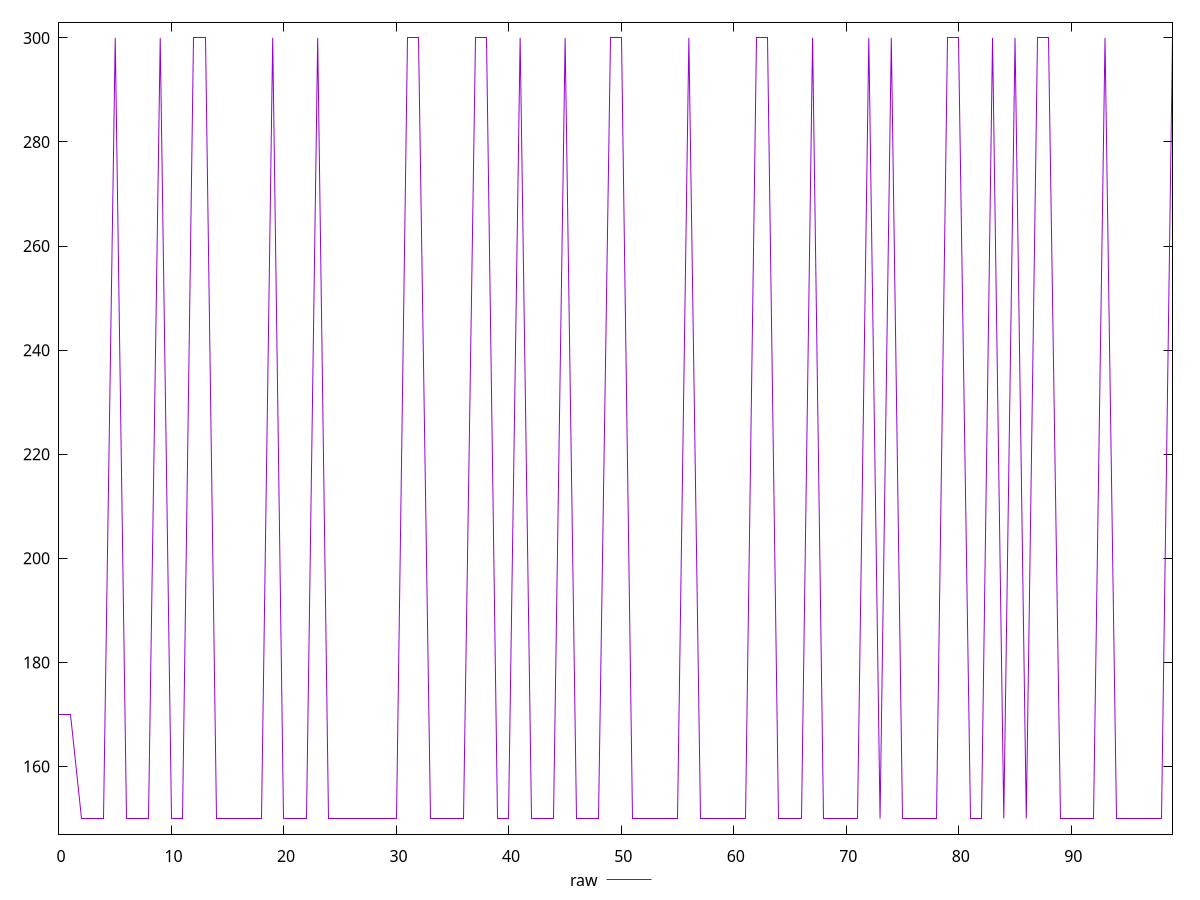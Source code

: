 reset

$raw <<EOF
0 170
1 170
2 150
3 150
4 150
5 300
6 150
7 150
8 150
9 300
10 150
11 150
12 300
13 300
14 150
15 150
16 150
17 150
18 150
19 300
20 150
21 150
22 150
23 300
24 150
25 150
26 150
27 150
28 150
29 150
30 150
31 300
32 300
33 150
34 150
35 150
36 150
37 300
38 300
39 150
40 150
41 300
42 150
43 150
44 150
45 300
46 150
47 150
48 150
49 300
50 300
51 150
52 150
53 150
54 150
55 150
56 300
57 150
58 150
59 150
60 150
61 150
62 300
63 300
64 150
65 150
66 150
67 300
68 150
69 150
70 150
71 150
72 300
73 150
74 300
75 150
76 150
77 150
78 150
79 300
80 300
81 150
82 150
83 300
84 150
85 300
86 150
87 300
88 300
89 150
90 150
91 150
92 150
93 300
94 150
95 150
96 150
97 150
98 150
99 300
EOF

set key outside below
set xrange [0:99]
set yrange [147:303]
set trange [147:303]
set terminal svg size 640, 500 enhanced background rgb 'white'
set output "report_00019_2021-02-10T18-14-37.922Z//offscreen-images/samples/pages/raw/values.svg"

plot $raw title "raw" with line

reset
